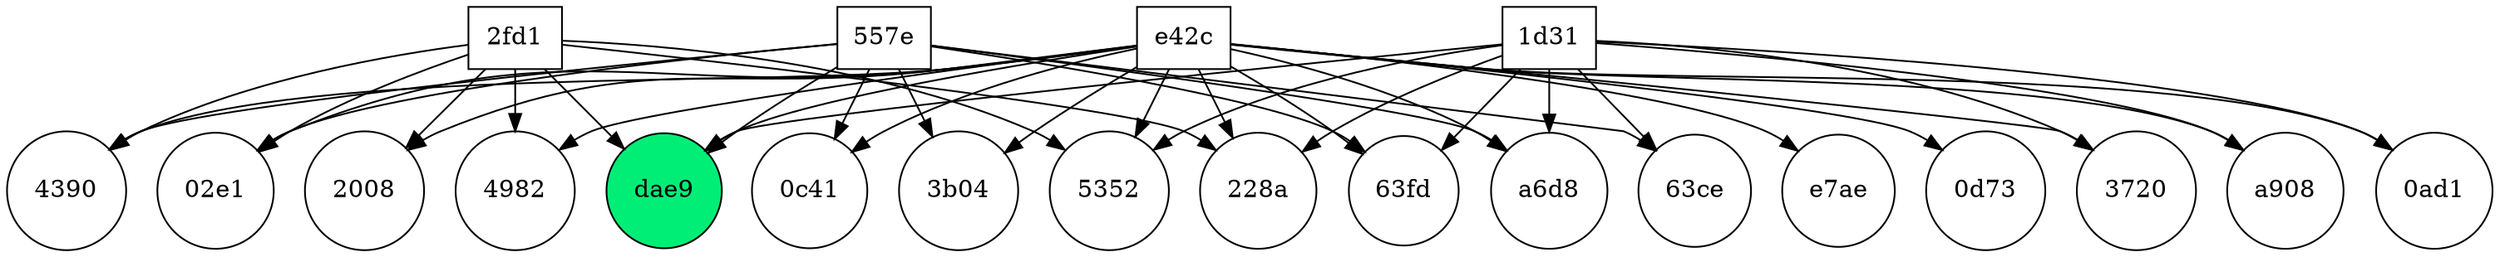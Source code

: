 digraph dot {
	node [fillcolor=springgreen2 shape=circle style=filled]
	"140207031738-eb742a5444c9b73df2d1ec9bff15dae9" [label=dae9]
	node [fillcolor=white shape=box]
	"1f891eb0b573e42c" [label=e42c]
	node [shape=circle]
	"130829155547-4da063e3c66df0bc6149aced2abc3720" [label=3720]
	node [shape=circle]
	"130308221433-09f8d746cb5e46f79842433817ffa908" [label=a908]
	node [shape=circle]
	"130813183014-f447fd9c4d6abcdfb20e8f0d925c63fd" [label="63fd"]
	node [shape=circle]
	"130322204045-7e140c31b4df4b8da1b0d4a410620ad1" [label="0ad1"]
	node [shape=circle]
	"130829034400-ae346135ab80c636d6d7b4c0f7960c41" [label="0c41"]
	node [shape=circle]
	"130412203635-288742d148524251b4ef59dfaa222008" [label=2008]
	node [shape=circle]
	"130828160643-3f7e01676f04a2f60d02f80fcbd702e1" [label="02e1"]
	node [shape=circle]
	"130517181940-3f89e9f4524d4e769c205ed6f1b0e7ae" [label=e7ae]
	node [shape=circle]
	"130412215325-b2802be64be04a86b8c67acede394982" [label=4982]
	node [shape=circle]
	"130601015527-c1e2993d8290975e7ef350f078134390" [label=4390]
	node [shape=circle]
	"131004224723-076660492fa2c66e5398e3dde8890d73" [label="0d73"]
	node [shape=circle]
	"131022215916-907a48e13645fa9a81860efd03e85352" [label=5352]
	node [shape=circle]
	"130626002918-2e934fcf5642becffed4c4325fcfa6d8" [label=a6d8]
	node [shape=circle]
	"130406004921-f9e3072c82364ccfba25da4bc8be3b04" [label="3b04"]
	node [shape=circle]
	"130930182254-898ec9d4d3724afb31b1168517d4228a" [label="228a"]
	node [fillcolor=white shape=box]
	"3f64bccfd160557e" [label="557e"]
	node [shape=circle]
	"131030220741-ce78b0b193120c40fd3916fb616b63ce" [label="63ce"]
	node [fillcolor=white shape=box]
	"383508ea93fd2fd1" [label="2fd1"]
	node [fillcolor=white shape=box]
	"7134a88f8b201d31" [label="1d31"]
	"7134a88f8b201d31" -> "131022215916-907a48e13645fa9a81860efd03e85352"
	"3f64bccfd160557e" -> "140207031738-eb742a5444c9b73df2d1ec9bff15dae9"
	"3f64bccfd160557e" -> "130829034400-ae346135ab80c636d6d7b4c0f7960c41"
	"1f891eb0b573e42c" -> "130828160643-3f7e01676f04a2f60d02f80fcbd702e1"
	"1f891eb0b573e42c" -> "130412215325-b2802be64be04a86b8c67acede394982"
	"1f891eb0b573e42c" -> "130626002918-2e934fcf5642becffed4c4325fcfa6d8"
	"1f891eb0b573e42c" -> "130601015527-c1e2993d8290975e7ef350f078134390"
	"7134a88f8b201d31" -> "131030220741-ce78b0b193120c40fd3916fb616b63ce"
	"1f891eb0b573e42c" -> "130406004921-f9e3072c82364ccfba25da4bc8be3b04"
	"7134a88f8b201d31" -> "130829155547-4da063e3c66df0bc6149aced2abc3720"
	"1f891eb0b573e42c" -> "130930182254-898ec9d4d3724afb31b1168517d4228a"
	"383508ea93fd2fd1" -> "130828160643-3f7e01676f04a2f60d02f80fcbd702e1"
	"383508ea93fd2fd1" -> "130412215325-b2802be64be04a86b8c67acede394982"
	"383508ea93fd2fd1" -> "130601015527-c1e2993d8290975e7ef350f078134390"
	"1f891eb0b573e42c" -> "130813183014-f447fd9c4d6abcdfb20e8f0d925c63fd"
	"3f64bccfd160557e" -> "130828160643-3f7e01676f04a2f60d02f80fcbd702e1"
	"383508ea93fd2fd1" -> "130930182254-898ec9d4d3724afb31b1168517d4228a"
	"7134a88f8b201d31" -> "140207031738-eb742a5444c9b73df2d1ec9bff15dae9"
	"1f891eb0b573e42c" -> "130322204045-7e140c31b4df4b8da1b0d4a410620ad1"
	"3f64bccfd160557e" -> "130626002918-2e934fcf5642becffed4c4325fcfa6d8"
	"3f64bccfd160557e" -> "130601015527-c1e2993d8290975e7ef350f078134390"
	"1f891eb0b573e42c" -> "130308221433-09f8d746cb5e46f79842433817ffa908"
	"1f891eb0b573e42c" -> "131022215916-907a48e13645fa9a81860efd03e85352"
	"3f64bccfd160557e" -> "130406004921-f9e3072c82364ccfba25da4bc8be3b04"
	"3f64bccfd160557e" -> "130813183014-f447fd9c4d6abcdfb20e8f0d925c63fd"
	"1f891eb0b573e42c" -> "130412203635-288742d148524251b4ef59dfaa222008"
	"383508ea93fd2fd1" -> "131022215916-907a48e13645fa9a81860efd03e85352"
	"7134a88f8b201d31" -> "130626002918-2e934fcf5642becffed4c4325fcfa6d8"
	"1f891eb0b573e42c" -> "130829155547-4da063e3c66df0bc6149aced2abc3720"
	"383508ea93fd2fd1" -> "130412203635-288742d148524251b4ef59dfaa222008"
	"7134a88f8b201d31" -> "130930182254-898ec9d4d3724afb31b1168517d4228a"
	"1f891eb0b573e42c" -> "130829034400-ae346135ab80c636d6d7b4c0f7960c41"
	"7134a88f8b201d31" -> "130308221433-09f8d746cb5e46f79842433817ffa908"
	"3f64bccfd160557e" -> "131030220741-ce78b0b193120c40fd3916fb616b63ce"
	"1f891eb0b573e42c" -> "140207031738-eb742a5444c9b73df2d1ec9bff15dae9"
	"7134a88f8b201d31" -> "130813183014-f447fd9c4d6abcdfb20e8f0d925c63fd"
	"7134a88f8b201d31" -> "130322204045-7e140c31b4df4b8da1b0d4a410620ad1"
	"1f891eb0b573e42c" -> "130517181940-3f89e9f4524d4e769c205ed6f1b0e7ae"
	"383508ea93fd2fd1" -> "140207031738-eb742a5444c9b73df2d1ec9bff15dae9"
	"1f891eb0b573e42c" -> "131004224723-076660492fa2c66e5398e3dde8890d73"
}
